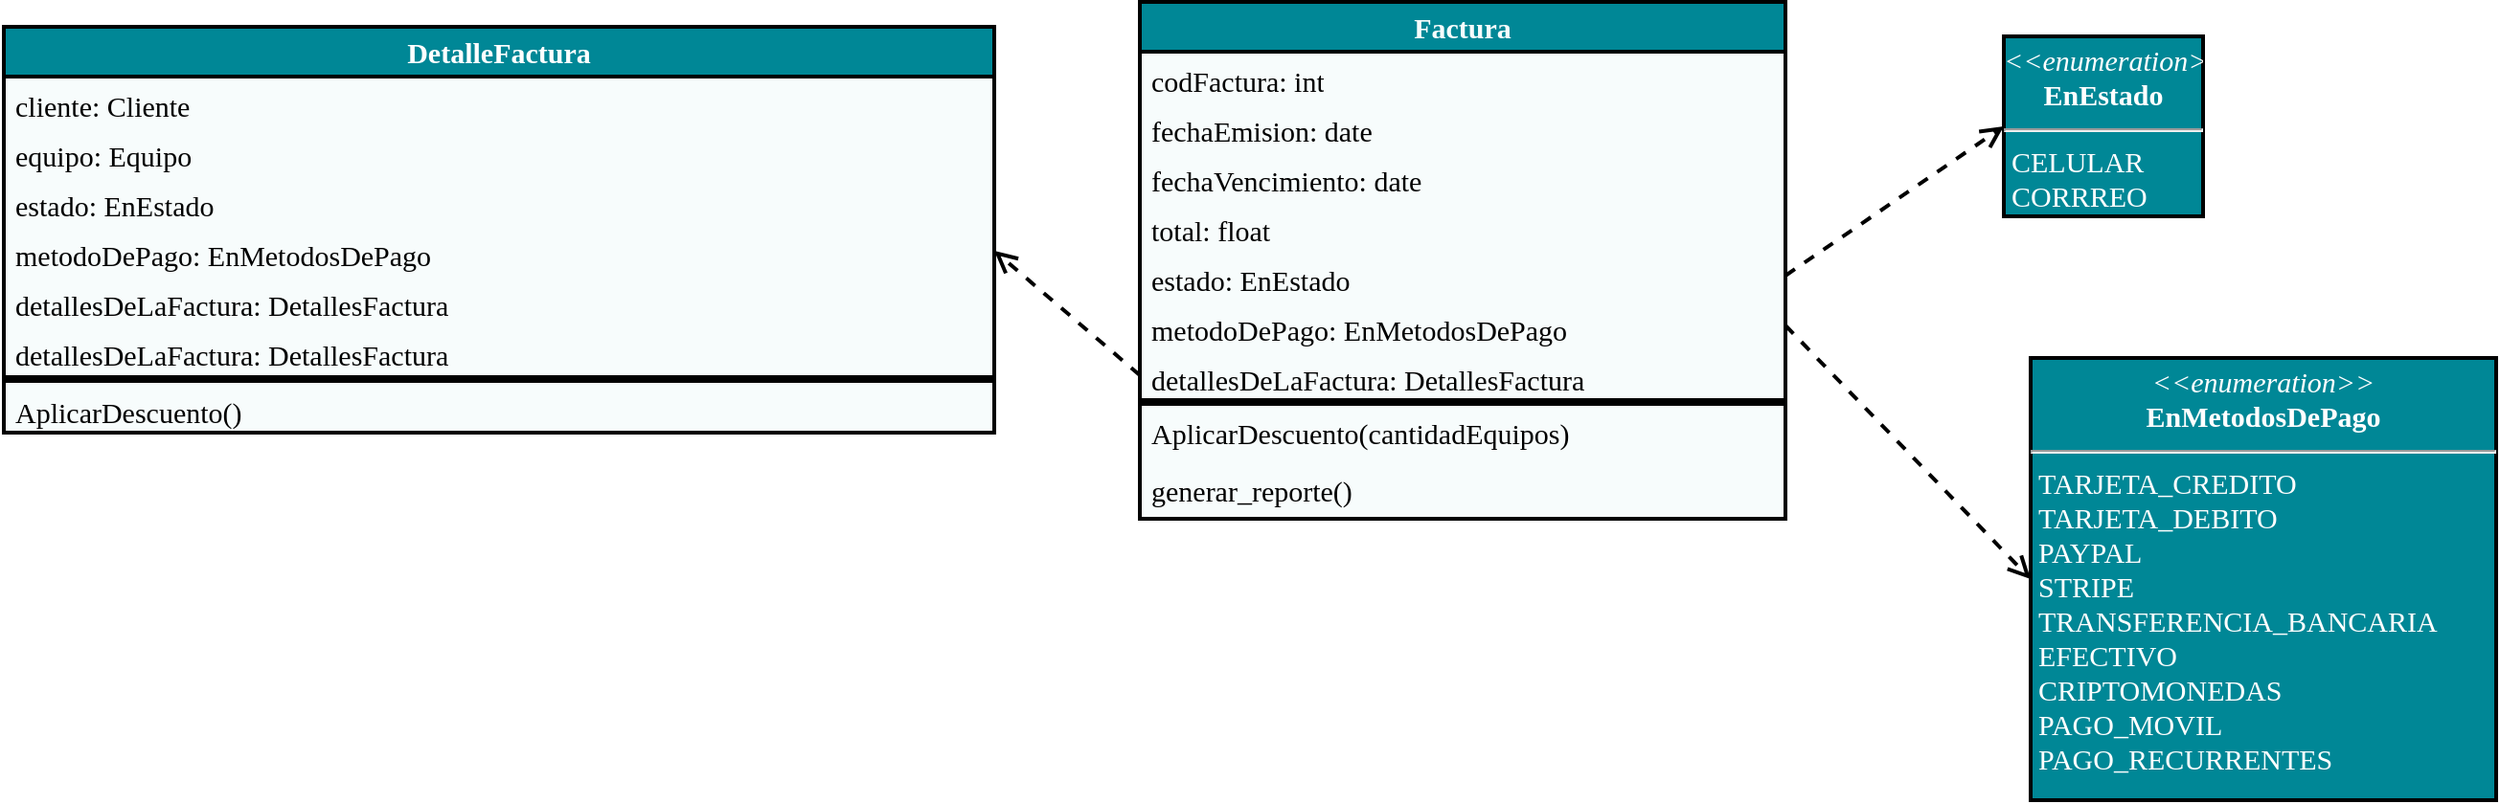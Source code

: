 <mxfile version="23.1.5" type="device">
  <diagram name="Página-1" id="8a7tAf_y6ZLoV1fNxLT-">
    <mxGraphModel dx="1635" dy="740" grid="0" gridSize="10" guides="1" tooltips="1" connect="1" arrows="1" fold="1" page="0" pageScale="1" pageWidth="1169" pageHeight="827" background="#FFFFFF" math="0" shadow="0">
      <root>
        <mxCell id="0" />
        <mxCell id="1" parent="0" />
        <mxCell id="m5CR8sbhtSTVhbRc3k3T-5" value="Factura" style="swimlane;fontStyle=1;childLayout=stackLayout;horizontal=1;startSize=26;fillColor=#008796;horizontalStack=0;resizeParent=1;resizeParentMax=0;resizeLast=0;collapsible=1;marginBottom=0;whiteSpace=wrap;html=1;points=[[0,0,0,0,0],[0,0.25,0,0,0],[0,0.5,0,0,0],[0,0.75,0,0,0],[0,1,0,0,0],[0.25,0,0,0,0],[0.25,1,0,0,0],[0.5,0,0,0,0],[0.5,1,0,0,0],[0.75,0,0,0,0],[0.75,1,0,0,0],[1,0,0,0,0],[1,0.25,0,0,0],[1,0.5,0,0,0],[1,0.75,0,0,0],[1,1,0,0,0]];fontColor=#F7FCFC;strokeColor=#000000;fontSize=15;strokeWidth=2;swimlaneFillColor=#F7FCFC;fontFamily=Verdana;" parent="1" vertex="1">
          <mxGeometry x="283" y="120" width="337" height="270" as="geometry" />
        </mxCell>
        <mxCell id="m5CR8sbhtSTVhbRc3k3T-6" value="codFactura: int" style="text;strokeColor=none;fillColor=none;align=left;verticalAlign=top;spacingLeft=4;spacingRight=4;overflow=hidden;rotatable=0;points=[[0,0.5],[1,0.5]];portConstraint=eastwest;whiteSpace=wrap;html=1;fontColor=#000000;fontSize=15;fontFamily=Verdana;" parent="m5CR8sbhtSTVhbRc3k3T-5" vertex="1">
          <mxGeometry y="26" width="337" height="26" as="geometry" />
        </mxCell>
        <mxCell id="m5CR8sbhtSTVhbRc3k3T-7" value="fechaEmision: date" style="text;strokeColor=none;fillColor=none;align=left;verticalAlign=top;spacingLeft=4;spacingRight=4;overflow=hidden;rotatable=0;points=[[0,0.5],[1,0.5]];portConstraint=eastwest;whiteSpace=wrap;html=1;fontColor=#000000;fontSize=15;fontFamily=Verdana;" parent="m5CR8sbhtSTVhbRc3k3T-5" vertex="1">
          <mxGeometry y="52" width="337" height="26" as="geometry" />
        </mxCell>
        <object label="fechaVencimiento: date" Total="" id="fgJ_T-vyC5k4SfeZIv40-8">
          <mxCell style="text;strokeColor=none;fillColor=none;align=left;verticalAlign=top;spacingLeft=4;spacingRight=4;overflow=hidden;rotatable=0;points=[[0,0.5],[1,0.5]];portConstraint=eastwest;whiteSpace=wrap;html=1;fontColor=#000000;fontSize=15;fontFamily=Verdana;" parent="m5CR8sbhtSTVhbRc3k3T-5" vertex="1">
            <mxGeometry y="78" width="337" height="26" as="geometry" />
          </mxCell>
        </object>
        <object label="total: float" Total="" id="fgJ_T-vyC5k4SfeZIv40-2">
          <mxCell style="text;strokeColor=none;fillColor=none;align=left;verticalAlign=top;spacingLeft=4;spacingRight=4;overflow=hidden;rotatable=0;points=[[0,0.5],[1,0.5]];portConstraint=eastwest;whiteSpace=wrap;html=1;fontColor=#000000;fontSize=15;fontFamily=Verdana;" parent="m5CR8sbhtSTVhbRc3k3T-5" vertex="1">
            <mxGeometry y="104" width="337" height="26" as="geometry" />
          </mxCell>
        </object>
        <object label="estado: EnEstado" Total="" id="fgJ_T-vyC5k4SfeZIv40-3">
          <mxCell style="text;strokeColor=none;fillColor=none;align=left;verticalAlign=top;spacingLeft=4;spacingRight=4;overflow=hidden;rotatable=0;points=[[0,0.5],[1,0.5]];portConstraint=eastwest;whiteSpace=wrap;html=1;fontColor=#000000;fontSize=15;fontFamily=Verdana;" parent="m5CR8sbhtSTVhbRc3k3T-5" vertex="1">
            <mxGeometry y="130" width="337" height="26" as="geometry" />
          </mxCell>
        </object>
        <object label="metodoDePago: EnMetodosDePago" Total="" id="fgJ_T-vyC5k4SfeZIv40-6">
          <mxCell style="text;strokeColor=none;fillColor=none;align=left;verticalAlign=top;spacingLeft=4;spacingRight=4;overflow=hidden;rotatable=0;points=[[0,0.5],[1,0.5]];portConstraint=eastwest;whiteSpace=wrap;html=1;fontColor=#000000;fontSize=15;fontFamily=Verdana;" parent="m5CR8sbhtSTVhbRc3k3T-5" vertex="1">
            <mxGeometry y="156" width="337" height="26" as="geometry" />
          </mxCell>
        </object>
        <object label="detallesDeLaFactura: DetallesFactura" Total="" id="fgJ_T-vyC5k4SfeZIv40-9">
          <mxCell style="text;strokeColor=none;fillColor=none;align=left;verticalAlign=top;spacingLeft=4;spacingRight=4;overflow=hidden;rotatable=0;points=[[0,0.5],[1,0.5]];portConstraint=eastwest;whiteSpace=wrap;html=1;fontColor=#000000;fontSize=15;fontFamily=Verdana;" parent="m5CR8sbhtSTVhbRc3k3T-5" vertex="1">
            <mxGeometry y="182" width="337" height="26" as="geometry" />
          </mxCell>
        </object>
        <mxCell id="m5CR8sbhtSTVhbRc3k3T-3" value="" style="line;strokeWidth=4;fillColor=none;align=left;verticalAlign=middle;spacingTop=-1;spacingLeft=3;spacingRight=3;rotatable=0;labelPosition=right;points=[];portConstraint=eastwest;strokeColor=inherit;fontColor=#000000;fontSize=15;fontFamily=Verdana;" parent="m5CR8sbhtSTVhbRc3k3T-5" vertex="1">
          <mxGeometry y="208" width="337" height="2" as="geometry" />
        </mxCell>
        <mxCell id="m5CR8sbhtSTVhbRc3k3T-4" value="AplicarDescuento(cantidadEquipos)" style="text;strokeColor=none;fillColor=none;align=left;verticalAlign=top;spacingLeft=4;spacingRight=4;overflow=hidden;rotatable=0;points=[[0,0.5],[1,0.5]];portConstraint=eastwest;whiteSpace=wrap;html=1;fontColor=#000000;fontSize=15;fontFamily=Verdana;" parent="m5CR8sbhtSTVhbRc3k3T-5" vertex="1">
          <mxGeometry y="210" width="337" height="30" as="geometry" />
        </mxCell>
        <mxCell id="KvDCw4Us0EKXB_KUAqWt-22" value="generar_reporte()" style="text;strokeColor=none;fillColor=none;align=left;verticalAlign=top;spacingLeft=4;spacingRight=4;overflow=hidden;rotatable=0;points=[[0,0.5],[1,0.5]];portConstraint=eastwest;whiteSpace=wrap;html=1;fontColor=#000000;fontSize=15;fontFamily=Verdana;" vertex="1" parent="m5CR8sbhtSTVhbRc3k3T-5">
          <mxGeometry y="240" width="337" height="30" as="geometry" />
        </mxCell>
        <mxCell id="fgJ_T-vyC5k4SfeZIv40-4" value="&lt;p style=&quot;margin: 4px 0px 0px; text-align: center; font-size: 15px;&quot;&gt;&lt;i style=&quot;font-size: 15px;&quot;&gt;&amp;lt;&amp;lt;enumeration&amp;gt;&amp;gt;&lt;/i&gt;&lt;br style=&quot;font-size: 15px;&quot;&gt;&lt;b style=&quot;font-size: 15px;&quot;&gt;EnEstado&lt;/b&gt;&lt;/p&gt;&lt;hr style=&quot;font-size: 15px;&quot;&gt;&lt;p style=&quot;margin: 0px 0px 0px 4px; font-size: 15px;&quot;&gt;CELULAR&lt;/p&gt;&lt;p style=&quot;margin: 0px 0px 0px 4px; font-size: 15px;&quot;&gt;CORRREO&lt;/p&gt;&lt;p style=&quot;margin: 0px 0px 0px 4px; font-size: 15px;&quot;&gt;TELEFONO&lt;/p&gt;&lt;p style=&quot;margin: 0px 0px 0px 4px; font-size: 15px;&quot;&gt;&lt;br style=&quot;font-size: 15px;&quot;&gt;&lt;/p&gt;" style="verticalAlign=top;align=left;overflow=fill;fontSize=15;fontFamily=Verdana;html=1;whiteSpace=wrap;fillColor=#008796;strokeColor=#000000;fontColor=#ffffff;strokeWidth=2;" parent="1" vertex="1">
          <mxGeometry x="734" y="138" width="104" height="94" as="geometry" />
        </mxCell>
        <mxCell id="fgJ_T-vyC5k4SfeZIv40-5" value="" style="html=1;verticalAlign=bottom;endArrow=open;dashed=1;endSize=8;curved=0;rounded=0;exitX=1;exitY=0.5;exitDx=0;exitDy=0;entryX=0;entryY=0.5;entryDx=0;entryDy=0;fontColor=#000000;strokeColor=#000000;strokeWidth=2;fontSize=15;fontFamily=Verdana;" parent="1" source="fgJ_T-vyC5k4SfeZIv40-3" target="fgJ_T-vyC5k4SfeZIv40-4" edge="1">
          <mxGeometry relative="1" as="geometry">
            <mxPoint x="591" y="199" as="sourcePoint" />
            <mxPoint x="644" y="200" as="targetPoint" />
          </mxGeometry>
        </mxCell>
        <mxCell id="fgJ_T-vyC5k4SfeZIv40-7" value="&lt;p style=&quot;margin: 4px 0px 0px; text-align: center; font-size: 15px;&quot;&gt;&lt;i style=&quot;font-size: 15px;&quot;&gt;&amp;lt;&amp;lt;enumeration&amp;gt;&amp;gt;&lt;/i&gt;&lt;br style=&quot;font-size: 15px;&quot;&gt;&lt;b style=&quot;font-size: 15px;&quot;&gt;EnMetodosDePago&lt;/b&gt;&lt;/p&gt;&lt;hr style=&quot;font-size: 15px;&quot;&gt;&lt;p style=&quot;margin: 0px 0px 0px 4px; font-size: 15px;&quot;&gt;TARJETA_CREDITO&lt;br style=&quot;font-size: 15px;&quot;&gt;    TARJETA_DEBITO&lt;br style=&quot;font-size: 15px;&quot;&gt;    PAYPAL&lt;br style=&quot;font-size: 15px;&quot;&gt;    STRIPE&lt;br style=&quot;font-size: 15px;&quot;&gt;    TRANSFERENCIA_BANCARIA&lt;br style=&quot;font-size: 15px;&quot;&gt;    EFECTIVO&lt;br style=&quot;font-size: 15px;&quot;&gt;    CRIPTOMONEDAS&lt;br style=&quot;font-size: 15px;&quot;&gt;    PAGO_MOVIL&lt;br style=&quot;font-size: 15px;&quot;&gt;    PAGO_RECURRENTES&lt;br style=&quot;font-size: 15px;&quot;&gt;&lt;/p&gt;" style="verticalAlign=top;align=left;overflow=fill;fontSize=15;fontFamily=Verdana;html=1;whiteSpace=wrap;fontColor=#ffffff;fillColor=#008796;strokeColor=#000000;strokeWidth=2;" parent="1" vertex="1">
          <mxGeometry x="748" y="306" width="243" height="231" as="geometry" />
        </mxCell>
        <mxCell id="fgJ_T-vyC5k4SfeZIv40-10" value="" style="html=1;verticalAlign=bottom;endArrow=open;dashed=1;endSize=8;curved=0;rounded=0;exitX=1;exitY=0.5;exitDx=0;exitDy=0;entryX=0;entryY=0.5;entryDx=0;entryDy=0;fontColor=#000000;strokeColor=#000000;strokeWidth=2;fontSize=15;fontFamily=Verdana;" parent="1" source="fgJ_T-vyC5k4SfeZIv40-6" target="fgJ_T-vyC5k4SfeZIv40-7" edge="1">
          <mxGeometry relative="1" as="geometry">
            <mxPoint x="638" y="250" as="sourcePoint" />
            <mxPoint x="772" y="212" as="targetPoint" />
          </mxGeometry>
        </mxCell>
        <mxCell id="KvDCw4Us0EKXB_KUAqWt-5" value="DetalleFactura" style="swimlane;fontStyle=1;childLayout=stackLayout;horizontal=1;startSize=26;fillColor=#008796;horizontalStack=0;resizeParent=1;resizeParentMax=0;resizeLast=0;collapsible=1;marginBottom=0;whiteSpace=wrap;html=1;points=[[0,0,0,0,0],[0,0.25,0,0,0],[0,0.5,0,0,0],[0,0.75,0,0,0],[0,1,0,0,0],[0.25,0,0,0,0],[0.25,1,0,0,0],[0.5,0,0,0,0],[0.5,1,0,0,0],[0.75,0,0,0,0],[0.75,1,0,0,0],[1,0,0,0,0],[1,0.25,0,0,0],[1,0.5,0,0,0],[1,0.75,0,0,0],[1,1,0,0,0]];fontColor=#ffffff;strokeColor=#000000;fontSize=15;strokeWidth=2;swimlaneFillColor=#F7FCFC;fontFamily=Verdana;" vertex="1" parent="1">
          <mxGeometry x="-310" y="133" width="517" height="212" as="geometry" />
        </mxCell>
        <object label="cliente: Cliente" Total="" id="m5CR8sbhtSTVhbRc3k3T-8">
          <mxCell style="text;strokeColor=none;fillColor=none;align=left;verticalAlign=top;spacingLeft=4;spacingRight=4;overflow=hidden;rotatable=0;points=[[0,0.5],[1,0.5]];portConstraint=eastwest;whiteSpace=wrap;html=1;fontColor=#000000;fontSize=15;fontFamily=Verdana;" parent="KvDCw4Us0EKXB_KUAqWt-5" vertex="1">
            <mxGeometry y="26" width="517" height="26" as="geometry" />
          </mxCell>
        </object>
        <object label="equipo: Equipo" Total="" id="KvDCw4Us0EKXB_KUAqWt-10">
          <mxCell style="text;strokeColor=none;fillColor=none;align=left;verticalAlign=top;spacingLeft=4;spacingRight=4;overflow=hidden;rotatable=0;points=[[0,0.5],[1,0.5]];portConstraint=eastwest;whiteSpace=wrap;html=1;fontColor=#000000;fontSize=15;fontFamily=Verdana;" vertex="1" parent="KvDCw4Us0EKXB_KUAqWt-5">
            <mxGeometry y="52" width="517" height="26" as="geometry" />
          </mxCell>
        </object>
        <object label="estado: EnEstado" Total="" id="KvDCw4Us0EKXB_KUAqWt-11">
          <mxCell style="text;strokeColor=none;fillColor=none;align=left;verticalAlign=top;spacingLeft=4;spacingRight=4;overflow=hidden;rotatable=0;points=[[0,0.5],[1,0.5]];portConstraint=eastwest;whiteSpace=wrap;html=1;fontColor=#000000;fontSize=15;fontFamily=Verdana;" vertex="1" parent="KvDCw4Us0EKXB_KUAqWt-5">
            <mxGeometry y="78" width="517" height="26" as="geometry" />
          </mxCell>
        </object>
        <object label="metodoDePago: EnMetodosDePago" Total="" id="KvDCw4Us0EKXB_KUAqWt-12">
          <mxCell style="text;strokeColor=none;fillColor=none;align=left;verticalAlign=top;spacingLeft=4;spacingRight=4;overflow=hidden;rotatable=0;points=[[0,0.5],[1,0.5]];portConstraint=eastwest;whiteSpace=wrap;html=1;fontColor=#000000;fontSize=15;fontFamily=Verdana;" vertex="1" parent="KvDCw4Us0EKXB_KUAqWt-5">
            <mxGeometry y="104" width="517" height="26" as="geometry" />
          </mxCell>
        </object>
        <object label="detallesDeLaFactura: DetallesFactura" Total="" id="KvDCw4Us0EKXB_KUAqWt-13">
          <mxCell style="text;strokeColor=none;fillColor=none;align=left;verticalAlign=top;spacingLeft=4;spacingRight=4;overflow=hidden;rotatable=0;points=[[0,0.5],[1,0.5]];portConstraint=eastwest;whiteSpace=wrap;html=1;fontColor=#000000;fontSize=15;fontFamily=Verdana;" vertex="1" parent="KvDCw4Us0EKXB_KUAqWt-5">
            <mxGeometry y="130" width="517" height="26" as="geometry" />
          </mxCell>
        </object>
        <object label="detallesDeLaFactura: DetallesFactura" Total="" id="KvDCw4Us0EKXB_KUAqWt-14">
          <mxCell style="text;strokeColor=none;fillColor=none;align=left;verticalAlign=top;spacingLeft=4;spacingRight=4;overflow=hidden;rotatable=0;points=[[0,0.5],[1,0.5]];portConstraint=eastwest;whiteSpace=wrap;html=1;fontColor=#000000;fontSize=15;fontFamily=Verdana;" vertex="1" parent="KvDCw4Us0EKXB_KUAqWt-5">
            <mxGeometry y="156" width="517" height="26" as="geometry" />
          </mxCell>
        </object>
        <mxCell id="KvDCw4Us0EKXB_KUAqWt-15" value="" style="line;strokeWidth=4;fillColor=none;align=left;verticalAlign=middle;spacingTop=-1;spacingLeft=3;spacingRight=3;rotatable=0;labelPosition=right;points=[];portConstraint=eastwest;strokeColor=inherit;fontColor=#000000;fontSize=15;fontFamily=Verdana;" vertex="1" parent="KvDCw4Us0EKXB_KUAqWt-5">
          <mxGeometry y="182" width="517" height="4" as="geometry" />
        </mxCell>
        <mxCell id="KvDCw4Us0EKXB_KUAqWt-16" value="AplicarDescuento()" style="text;strokeColor=none;fillColor=none;align=left;verticalAlign=top;spacingLeft=4;spacingRight=4;overflow=hidden;rotatable=0;points=[[0,0.5],[1,0.5]];portConstraint=eastwest;whiteSpace=wrap;html=1;fontColor=#000000;fontSize=15;fontFamily=Verdana;" vertex="1" parent="KvDCw4Us0EKXB_KUAqWt-5">
          <mxGeometry y="186" width="517" height="26" as="geometry" />
        </mxCell>
        <mxCell id="KvDCw4Us0EKXB_KUAqWt-17" value="" style="html=1;verticalAlign=bottom;endArrow=open;dashed=1;endSize=8;curved=0;rounded=0;exitX=0;exitY=0.5;exitDx=0;exitDy=0;entryX=1;entryY=0.5;entryDx=0;entryDy=0;fontColor=#000000;strokeColor=#000000;strokeWidth=2;fontSize=15;fontFamily=Verdana;" edge="1" parent="1" source="fgJ_T-vyC5k4SfeZIv40-9" target="KvDCw4Us0EKXB_KUAqWt-12">
          <mxGeometry relative="1" as="geometry">
            <mxPoint x="630" y="273" as="sourcePoint" />
            <mxPoint x="744" y="195" as="targetPoint" />
          </mxGeometry>
        </mxCell>
      </root>
    </mxGraphModel>
  </diagram>
</mxfile>
